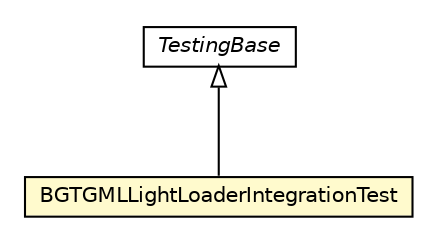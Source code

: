 #!/usr/local/bin/dot
#
# Class diagram 
# Generated by UMLGraph version R5_6-24-gf6e263 (http://www.umlgraph.org/)
#

digraph G {
	edge [fontname="Helvetica",fontsize=10,labelfontname="Helvetica",labelfontsize=10];
	node [fontname="Helvetica",fontsize=10,shape=plaintext];
	nodesep=0.25;
	ranksep=0.5;
	// nl.b3p.brmo.loader.gml.BGTGMLLightLoaderIntegrationTest
	c43 [label=<<table title="nl.b3p.brmo.loader.gml.BGTGMLLightLoaderIntegrationTest" border="0" cellborder="1" cellspacing="0" cellpadding="2" port="p" bgcolor="lemonChiffon" href="./BGTGMLLightLoaderIntegrationTest.html">
		<tr><td><table border="0" cellspacing="0" cellpadding="1">
<tr><td align="center" balign="center"> BGTGMLLightLoaderIntegrationTest </td></tr>
		</table></td></tr>
		</table>>, URL="./BGTGMLLightLoaderIntegrationTest.html", fontname="Helvetica", fontcolor="black", fontsize=10.0];
	// nl.b3p.brmo.loader.gml.TestingBase
	c47 [label=<<table title="nl.b3p.brmo.loader.gml.TestingBase" border="0" cellborder="1" cellspacing="0" cellpadding="2" port="p" href="./TestingBase.html">
		<tr><td><table border="0" cellspacing="0" cellpadding="1">
<tr><td align="center" balign="center"><font face="Helvetica-Oblique"> TestingBase </font></td></tr>
		</table></td></tr>
		</table>>, URL="./TestingBase.html", fontname="Helvetica", fontcolor="black", fontsize=10.0];
	//nl.b3p.brmo.loader.gml.BGTGMLLightLoaderIntegrationTest extends nl.b3p.brmo.loader.gml.TestingBase
	c47:p -> c43:p [dir=back,arrowtail=empty];
}

